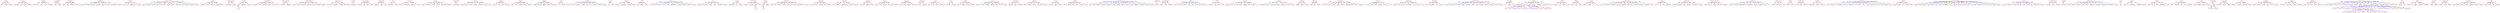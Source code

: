 strict digraph  {
	promise	 [color=red,
		fontname=courier,
		shape=box];
	kept	 [color=red,
		fontname=courier,
		shape=box];
	promise -> kept	 [color=blue,
		xlabel=0.18];
	pleased	 [color=red,
		fontname=courier,
		shape=box];
	promise -> pleased	 [color=blue,
		xlabel=0.03];
	mightily	 [color=red,
		fontname=courier,
		shape=box];
	promise -> mightily	 [color=blue,
		xlabel=0.03];
	threat	 [color=red,
		fontname=courier,
		shape=box];
	paralysed	 [color=red,
		fontname=courier,
		shape=box];
	threat -> paralysed	 [color=blue,
		xlabel=0.23];
	brain	 [color=red,
		fontname=courier,
		shape=box];
	threat -> brain	 [color=blue,
		xlabel=0.23];
	head	 [color=red,
		fontname=courier,
		shape=box];
	threat -> head	 [color=blue,
		xlabel=0.15];
	looming	 [color=red,
		fontname=courier,
		shape=box];
	threat -> looming	 [color=blue,
		xlabel=0.21];
	daughter	 [color=red,
		fontname=courier,
		shape=box];
	"'sister\x92s'"	 [color=red,
		fontname=courier,
		shape=box];
	daughter -> "'sister\x92s'"	 [color=blue,
		xlabel=0.06];
	"'\x93it'"	 [color=red,
		fontname=courier,
		shape=box];
	daughter -> "'\x93it'"	 [color=blue,
		xlabel=0.26];
	true	 [color=red,
		fontname=courier,
		shape=box];
	daughter -> true	 [color=blue,
		xlabel=0.05];
	falsified	 [color=red,
		fontname=courier,
		shape=box];
	daughter -> falsified	 [color=blue,
		xlabel=0.06];
	countenance	 [color=red,
		fontname=courier,
		shape=box];
	fear	 [color=red,
		fontname=courier,
		shape=box];
	countenance -> fear	 [color=blue,
		xlabel=0.22];
	showed	 [color=red,
		fontname=courier,
		shape=box];
	countenance -> showed	 [color=blue,
		xlabel=0.03];
	"'lord\x92s'"	 [color=red,
		fontname=courier,
		shape=box];
	power	 [color=red,
		fontname=courier,
		shape=box];
	"'lord\x92s'" -> power	 [color=blue,
		xlabel=0.05];
	state	 [color=red,
		fontname=courier,
		shape=box];
	"'lord\x92s'" -> state	 [color=blue,
		xlabel=0.24];
	influence	 [color=red,
		fontname=courier,
		shape=box];
	"'lord\x92s'" -> influence	 [color=blue,
		xlabel=0.05];
	know	 [color=red,
		fontname=courier,
		shape=box];
	"'lord\x92s'" -> know	 [color=blue,
		xlabel=0.02];
	yadavas	 [color=red,
		fontname=courier,
		shape=box];
	increasingly	 [color=red,
		fontname=courier,
		shape=box];
	yadavas -> increasingly	 [color=blue,
		xlabel=0.03];
	becoming	 [color=red,
		fontname=courier,
		shape=box];
	yadavas -> becoming	 [color=blue,
		xlabel=0.02];
	sage	 [color=red,
		fontname=courier,
		shape=box];
	yadavas -> sage	 [color=blue,
		xlabel=0.03];
	descended	 [color=red,
		fontname=courier,
		shape=box];
	yadavas -> descended	 [color=blue,
		xlabel=0.03];
	burden	 [color=red,
		fontname=courier,
		shape=box];
	yadavas -> burden	 [color=blue,
		xlabel=0.03];
	asuras	 [color=red,
		fontname=courier,
		shape=box];
	yadavas -> asuras	 [color=blue,
		xlabel=0.04];
	represented	 [color=red,
		fontname=courier,
		shape=box];
	yadavas -> represented	 [color=blue,
		xlabel=0.2];
	vanquish	 [color=red,
		fontname=courier,
		shape=box];
	yadavas -> vanquish	 [color=blue,
		xlabel=0.03];
	brahma	 [color=red,
		fontname=courier,
		shape=box];
	lord	 [color=red,
		fontname=courier,
		shape=box];
	brahma -> lord	 [color=blue,
		xlabel=0.29];
	still	 [color=red,
		fontname=courier,
		shape=box];
	brahma -> still	 [color=blue,
		xlabel=0.11];
	apprehensive	 [color=red,
		fontname=courier,
		shape=box];
	brahma -> apprehensive	 [color=blue,
		xlabel=0.24];
	assured	 [color=red,
		fontname=courier,
		shape=box];
	brahma -> assured	 [color=blue,
		xlabel=0.24];
	"divine voice"	 [color=red,
		fontname=courier,
		shape=box];
	sister	 [color=red,
		fontname=courier,
		shape=box];
	"divine voice" -> sister	 [color=blue,
		xlabel=0.35];
	throttle	 [color=red,
		fontname=courier,
		shape=box];
	"divine voice" -> throttle	 [color=blue,
		xlabel=0.09];
	tried	 [color=red,
		fontname=courier,
		shape=box];
	"divine voice" -> tried	 [color=blue,
		xlabel=0.08];
	hears	 [color=red,
		fontname=courier,
		shape=box];
	"divine voice" -> hears	 [color=blue,
		xlabel=0.1];
	conciliatory	 [color=red,
		fontname=courier,
		shape=box];
	"divine voice" -> conciliatory	 [color=blue,
		xlabel=0.09];
	thought	 [color=red,
		fontname=courier,
		shape=box];
	"divine voice" -> thought	 [color=blue,
		xlabel=0.12];
	words	 [color=red,
		fontname=courier,
		shape=box];
	"divine voice" -> words	 [color=blue,
		xlabel=0.08];
	"conciliatory words"	 [color=red,
		fontname=courier,
		shape=box];
	"divine voice" -> "conciliatory words"	 [color=blue,
		xlabel=0.07];
	pacify	 [color=red,
		fontname=courier,
		shape=box];
	"divine voice" -> pacify	 [color=blue,
		xlabel=0.01];
	prophecy	 [color=red,
		fontname=courier,
		shape=box];
	"divine voice" -> prophecy	 [color=blue,
		xlabel=0.02];
	falsify	 [color=red,
		fontname=courier,
		shape=box];
	"divine voice" -> falsify	 [color=blue,
		xlabel=0.09];
	yashoda	 [color=red,
		fontname=courier,
		shape=box];
	presiding	 [color=red,
		fontname=courier,
		shape=box];
	yashoda -> presiding	 [color=blue,
		xlabel=0.2];
	erected	 [color=red,
		fontname=courier,
		shape=box];
	yashoda -> erected	 [color=blue,
		xlabel=0.04];
	honoured	 [color=red,
		fontname=courier,
		shape=box];
	yashoda -> honoured	 [color=blue,
		xlabel=0.05];
	esteemed	 [color=red,
		fontname=courier,
		shape=box];
	yashoda -> esteemed	 [color=blue,
		xlabel=0.04];
	deity	 [color=red,
		fontname=courier,
		shape=box];
	yashoda -> deity	 [color=blue,
		xlabel=0.04];
	"supreme being"	 [color=red,
		fontname=courier,
		shape=box];
	purushasukta	 [color=red,
		fontname=courier,
		shape=box];
	"supreme being" -> purushasukta	 [color=blue,
		xlabel=0.32];
	rigveda	 [color=red,
		fontname=courier,
		shape=box];
	"supreme being" -> rigveda	 [color=blue,
		xlabel=0.32];
	supreme	 [color=red,
		fontname=courier,
		shape=box];
	sacred	 [color=red,
		fontname=courier,
		shape=box];
	supreme -> sacred	 [color=blue,
		xlabel=0.01];
	meditated	 [color=red,
		fontname=courier,
		shape=box];
	supreme -> meditated	 [color=blue,
		xlabel=0.01];
	reciting	 [color=red,
		fontname=courier,
		shape=box];
	supreme -> reciting	 [color=blue,
		xlabel=0.01];
	hymn	 [color=red,
		fontname=courier,
		shape=box];
	sacred -> hymn	 [color=blue,
		xlabel=0.06];
	"'nanda\x92s'"	 [color=red,
		fontname=courier,
		shape=box];
	conception	 [color=red,
		fontname=courier,
		shape=box];
	"'nanda\x92s'" -> conception	 [color=blue,
		xlabel=0.03];
	wife	 [color=red,
		fontname=courier,
		shape=box];
	"'nanda\x92s'" -> wife	 [color=blue,
		xlabel=0.04];
	conceived	 [color=red,
		fontname=courier,
		shape=box];
	"'nanda\x92s'" -> conceived	 [color=blue,
		xlabel=0.03];
	moved	 [color=red,
		fontname=courier,
		shape=box];
	"'nanda\x92s'" -> moved	 [color=blue,
		xlabel=0.03];
	miracle	 [color=red,
		fontname=courier,
		shape=box];
	"'nanda\x92s'" -> miracle	 [color=blue,
		xlabel=0.04];
	next	 [color=red,
		fontname=courier,
		shape=box];
	"'nanda\x92s'" -> next	 [color=blue,
		xlabel=0.18];
	"anticipate harm"	 [color=red,
		fontname=courier,
		shape=box];
	hereafter	 [color=red,
		fontname=courier,
		shape=box];
	"anticipate harm" -> hereafter	 [color=blue,
		xlabel=0.01];
	happened	 [color=red,
		fontname=courier,
		shape=box];
	"anticipate harm" -> happened	 [color=blue,
		xlabel=0.25];
	"elder brother"	 [color=red,
		fontname=courier,
		shape=box];
	constant	 [color=red,
		fontname=courier,
		shape=box];
	"elder brother" -> constant	 [color=blue,
		xlabel=0.01];
	would	 [color=red,
		fontname=courier,
		shape=box];
	"elder brother" -> would	 [color=blue,
		xlabel=0.25];
	favourite	 [color=red,
		fontname=courier,
		shape=box];
	"elder brother" -> favourite	 [color=blue,
		xlabel=0.01];
	companion	 [color=red,
		fontname=courier,
		shape=box];
	"elder brother" -> companion	 [color=blue,
		xlabel=0.01];
	carry	 [color=red,
		fontname=courier,
		shape=box];
	"elder brother" -> carry	 [color=blue,
		xlabel=0.01];
	precede	 [color=red,
		fontname=courier,
		shape=box];
	"elder brother" -> precede	 [color=blue,
		xlabel=0.01];
	biddings	 [color=red,
		fontname=courier,
		shape=box];
	"elder brother" -> biddings	 [color=blue,
		xlabel=0.01];
	supporters	 [color=red,
		fontname=courier,
		shape=box];
	enthusiasm	 [color=red,
		fontname=courier,
		shape=box];
	supporters -> enthusiasm	 [color=blue,
		xlabel=0.26];
	shoulders	 [color=red,
		fontname=courier,
		shape=box];
	supporters -> shoulders	 [color=blue,
		xlabel=0.23];
	shrugged	 [color=red,
		fontname=courier,
		shape=box];
	supporters -> shrugged	 [color=blue,
		xlabel=0.24];
	indifference	 [color=red,
		fontname=courier,
		shape=box];
	supporters -> indifference	 [color=blue,
		xlabel=0.22];
	heavens	 [color=red,
		fontname=courier,
		shape=box];
	meditating	 [color=red,
		fontname=courier,
		shape=box];
	heavens -> meditating	 [color=blue,
		xlabel=0.15];
	"divine power"	 [color=red,
		fontname=courier,
		shape=box];
	released	 [color=red,
		fontname=courier,
		shape=box];
	"divine power" -> released	 [color=blue,
		xlabel=0.2];
	time	 [color=red,
		fontname=courier,
		shape=box];
	"divine power" -> time	 [color=blue,
		xlabel=0.03];
	chains	 [color=red,
		fontname=courier,
		shape=box];
	"divine power" -> chains	 [color=blue,
		xlabel=0.03];
	also	 [color=red,
		fontname=courier,
		shape=box];
	"divine power" -> also	 [color=blue,
		xlabel=0.02];
	generosity	 [color=red,
		fontname=courier,
		shape=box];
	skeptical	 [color=red,
		fontname=courier,
		shape=box];
	generosity -> skeptical	 [color=blue,
		xlabel=0.23];
	happy	 [color=red,
		fontname=courier,
		shape=box];
	generosity -> happy	 [color=blue,
		xlabel=0.05];
	take	 [color=red,
		fontname=courier,
		shape=box];
	generosity -> take	 [color=blue,
		xlabel=0.05];
	child	 [color=red,
		fontname=courier,
		shape=box];
	sankarshana	 [color=red,
		fontname=courier,
		shape=box];
	child -> sankarshana	 [color=blue,
		xlabel=0.24];
	womb	 [color=red,
		fontname=courier,
		shape=box];
	child -> womb	 [color=blue,
		xlabel=0.07];
	strip	 [color=red,
		fontname=courier,
		shape=box];
	strength	 [color=red,
		fontname=courier,
		shape=box];
	strip -> strength	 [color=blue,
		xlabel=0.19];
	precautionary	 [color=red,
		fontname=courier,
		shape=box];
	strip -> precautionary	 [color=blue,
		xlabel=0.04];
	measures	 [color=red,
		fontname=courier,
		shape=box];
	strip -> measures	 [color=blue,
		xlabel=0.04];
	thrive	 [color=red,
		fontname=courier,
		shape=box];
	strip -> thrive	 [color=blue,
		xlabel=0.04];
	point	 [color=red,
		fontname=courier,
		shape=box];
	already	 [color=red,
		fontname=courier,
		shape=box];
	point -> already	 [color=blue,
		xlabel=0.04];
	elsewhere	 [color=red,
		fontname=courier,
		shape=box];
	point -> elsewhere	 [color=blue,
		xlabel=0.12];
	sarcasm	 [color=red,
		fontname=courier,
		shape=box];
	point -> sarcasm	 [color=blue,
		xlabel=0.31];
	killing	 [color=red,
		fontname=courier,
		shape=box];
	point -> killing	 [color=blue,
		xlabel=0.06];
	punctuated	 [color=red,
		fontname=courier,
		shape=box];
	point -> punctuated	 [color=blue,
		xlabel=0.09];
	adversary	 [color=red,
		fontname=courier,
		shape=box];
	point -> adversary	 [color=blue,
		xlabel=0.06];
	"'devaki\x92s'"	 [color=red,
		fontname=courier,
		shape=box];
	ananthashesha	 [color=red,
		fontname=courier,
		shape=box];
	"'devaki\x92s'" -> ananthashesha	 [color=blue,
		xlabel=0.33];
	divine	 [color=red,
		fontname=courier,
		shape=box];
	prayed	 [color=red,
		fontname=courier,
		shape=box];
	divine -> prayed	 [color=blue,
		xlabel=0.03];
	away	 [color=red,
		fontname=courier,
		shape=box];
	divine -> away	 [color=blue,
		xlabel=0.01];
	person	 [color=red,
		fontname=courier,
		shape=box];
	divine -> person	 [color=blue,
		xlabel=0.03];
	withdraw	 [color=red,
		fontname=courier,
		shape=box];
	divine -> withdraw	 [color=blue,
		xlabel=0.03];
	particular	 [color=red,
		fontname=courier,
		shape=box];
	divine -> particular	 [color=blue,
		xlabel=0.18];
	public	 [color=red,
		fontname=courier,
		shape=box];
	divine -> public	 [color=blue,
		xlabel=0.01];
	view	 [color=red,
		fontname=courier,
		shape=box];
	divine -> view	 [color=blue,
		xlabel=0.04];
	cowherds	 [color=red,
		fontname=courier,
		shape=box];
	weapons	 [color=red,
		fontname=courier,
		shape=box];
	cowherds -> weapons	 [color=blue,
		xlabel=0.05];
	use	 [color=red,
		fontname=courier,
		shape=box];
	cowherds -> use	 [color=blue,
		xlabel=0.03];
	pose	 [color=red,
		fontname=courier,
		shape=box];
	cowherds -> pose	 [color=blue,
		xlabel=0.05];
	ignorant	 [color=red,
		fontname=courier,
		shape=box];
	cowherds -> ignorant	 [color=blue,
		xlabel=0.24];
	marks	 [color=red,
		fontname=courier,
		shape=box];
	reveal	 [color=red,
		fontname=courier,
		shape=box];
	marks -> reveal	 [color=blue,
		xlabel=0.04];
	sure	 [color=red,
		fontname=courier,
		shape=box];
	marks -> sure	 [color=blue,
		xlabel=0.03];
	brother	 [color=red,
		fontname=courier,
		shape=box];
	marks -> brother	 [color=blue,
		xlabel=0.19];
	spare	 [color=red,
		fontname=courier,
		shape=box];
	marks -> spare	 [color=blue,
		xlabel=0.04];
	identity	 [color=red,
		fontname=courier,
		shape=box];
	marks -> identity	 [color=blue,
		xlabel=0.04];
	appease	 [color=red,
		fontname=courier,
		shape=box];
	attempt	 [color=red,
		fontname=courier,
		shape=box];
	appease -> attempt	 [color=blue,
		xlabel=0.2];
	offered	 [color=red,
		fontname=courier,
		shape=box];
	appease -> offered	 [color=blue,
		xlabel=0.03];
	spared	 [color=red,
		fontname=courier,
		shape=box];
	appease -> spared	 [color=blue,
		xlabel=0.08];
	finally	 [color=red,
		fontname=courier,
		shape=box];
	appease -> finally	 [color=blue,
		xlabel=0.03];
	desperate	 [color=red,
		fontname=courier,
		shape=box];
	appease -> desperate	 [color=blue,
		xlabel=0.04];
	sword	 [color=red,
		fontname=courier,
		shape=box];
	drew	 [color=red,
		fontname=courier,
		shape=box];
	sword -> drew	 [color=blue,
		xlabel=0.21];
	shocked	 [color=red,
		fontname=courier,
		shape=box];
	sword -> shocked	 [color=blue,
		xlabel=0.04];
	nanda	 [color=red,
		fontname=courier,
		shape=box];
	mountain	 [color=red,
		fontname=courier,
		shape=box];
	nanda -> mountain	 [color=blue,
		xlabel=0.06];
	rohini	 [color=red,
		fontname=courier,
		shape=box];
	nanda -> rohini	 [color=blue,
		xlabel=0.06];
	transfer	 [color=red,
		fontname=courier,
		shape=box];
	nanda -> transfer	 [color=blue,
		xlabel=0.25];
	region	 [color=red,
		fontname=courier,
		shape=box];
	nanda -> region	 [color=blue,
		xlabel=0.07];
	cave	 [color=red,
		fontname=courier,
		shape=box];
	nanda -> cave	 [color=blue,
		xlabel=0.06];
	rule	 [color=red,
		fontname=courier,
		shape=box];
	nanda -> rule	 [color=blue,
		xlabel=0.06];
	deputed	 [color=red,
		fontname=courier,
		shape=box];
	nanda -> deputed	 [color=blue,
		xlabel=0.09];
	hiding	 [color=red,
		fontname=courier,
		shape=box];
	nanda -> hiding	 [color=blue,
		xlabel=0.04];
	cowherd	 [color=red,
		fontname=courier,
		shape=box];
	nanda -> cowherd	 [color=blue,
		xlabel=0.06];
	girl	 [color=red,
		fontname=courier,
		shape=box];
	sky	 [color=red,
		fontname=courier,
		shape=box];
	girl -> sky	 [color=blue,
		xlabel=0.21];
	flew	 [color=red,
		fontname=courier,
		shape=box];
	girl -> flew	 [color=blue,
		xlabel=0.04];
	heard	 [color=red,
		fontname=courier,
		shape=box];
	carefully	 [color=red,
		fontname=courier,
		shape=box];
	heard -> carefully	 [color=blue,
		xlabel=0.21];
	accordingly	 [color=red,
		fontname=courier,
		shape=box];
	heard -> accordingly	 [color=blue,
		xlabel=0.03];
	grasped	 [color=red,
		fontname=courier,
		shape=box];
	heard -> grasped	 [color=blue,
		xlabel=0.04];
	guided	 [color=red,
		fontname=courier,
		shape=box];
	heard -> guided	 [color=blue,
		xlabel=0.04];
	shiva	 [color=red,
		fontname=courier,
		shape=box];
	went	 [color=red,
		fontname=courier,
		shape=box];
	shiva -> went	 [color=blue,
		xlabel=0.04];
	deities	 [color=red,
		fontname=courier,
		shape=box];
	shiva -> deities	 [color=blue,
		xlabel=0.05];
	milky	 [color=red,
		fontname=courier,
		shape=box];
	shiva -> milky	 [color=blue,
		xlabel=0.22];
	kings	 [color=red,
		fontname=courier,
		shape=box];
	24	 [color=red,
		fontname=courier,
		shape=box];
	kings -> 24	 [color=blue,
		xlabel=0.04];
	armies	 [color=red,
		fontname=courier,
		shape=box];
	kings -> armies	 [color=blue,
		xlabel=0.25];
	assisted	 [color=red,
		fontname=courier,
		shape=box];
	kings -> assisted	 [color=blue,
		xlabel=0.06];
	were	 [color=red,
		fontname=courier,
		shape=box];
	kings -> were	 [color=blue,
		xlabel=0.05];
	forms	 [color=red,
		fontname=courier,
		shape=box];
	kings -> forms	 [color=blue,
		xlabel=0.05];
	warmongering	 [color=red,
		fontname=courier,
		shape=box];
	kings -> warmongering	 [color=blue,
		xlabel=0.07];
	assuming	 [color=red,
		fontname=courier,
		shape=box];
	kings -> assuming	 [color=blue,
		xlabel=0.05];
	menace	 [color=red,
		fontname=courier,
		shape=box];
	kings -> menace	 [color=blue,
		xlabel=0.05];
	chapter	 [color=red,
		fontname=courier,
		shape=box];
	kings -> chapter	 [color=blue,
		xlabel=0.05];
	arrogant	 [color=red,
		fontname=courier,
		shape=box];
	kings -> arrogant	 [color=blue,
		xlabel=0.05];
	son	 [color=red,
		fontname=courier,
		shape=box];
	obeisance	 [color=red,
		fontname=courier,
		shape=box];
	son -> obeisance	 [color=blue,
		xlabel=0.05];
	considered	 [color=red,
		fontname=courier,
		shape=box];
	son -> considered	 [color=blue,
		xlabel=0.04];
	father	 [color=red,
		fontname=courier,
		shape=box];
	son -> father	 [color=blue,
		xlabel=0.05];
	paid	 [color=red,
		fontname=courier,
		shape=box];
	son -> paid	 [color=blue,
		xlabel=0.05];
	fortunate	 [color=red,
		fontname=courier,
		shape=box];
	son -> fortunate	 [color=blue,
		xlabel=0.24];
	wonderful	 [color=red,
		fontname=courier,
		shape=box];
	son -> wonderful	 [color=blue,
		xlabel=0.05];
	foetus	 [color=red,
		fontname=courier,
		shape=box];
	prematurely	 [color=red,
		fontname=courier,
		shape=box];
	foetus -> prematurely	 [color=blue,
		xlabel=0.01];
	lost	 [color=red,
		fontname=courier,
		shape=box];
	foetus -> lost	 [color=blue,
		xlabel=0.1];
	people	 [color=red,
		fontname=courier,
		shape=box];
	foetus -> people	 [color=blue,
		xlabel=0.01];
	"strict vigil"	 [color=red,
		fontname=courier,
		shape=box];
	standing	 [color=red,
		fontname=courier,
		shape=box];
	"strict vigil" -> standing	 [color=blue,
		xlabel=0.27];
	puzzling	 [color=red,
		fontname=courier,
		shape=box];
	"strict vigil" -> puzzling	 [color=blue,
		xlabel=0.02];
	might	 [color=red,
		fontname=courier,
		shape=box];
	"strict vigil" -> might	 [color=blue,
		xlabel=0.19];
	find	 [color=red,
		fontname=courier,
		shape=box];
	"strict vigil" -> find	 [color=blue,
		xlabel=0.01];
	many	 [color=red,
		fontname=courier,
		shape=box];
	might -> many	 [color=blue,
		xlabel=0.02];
	foresee	 [color=red,
		fontname=courier,
		shape=box];
	need	 [color=red,
		fontname=courier,
		shape=box];
	foresee -> need	 [color=blue,
		xlabel=0.12];
	danger	 [color=red,
		fontname=courier,
		shape=box];
	foresee -> danger	 [color=blue,
		xlabel=0.01];
	said	 [color=red,
		fontname=courier,
		shape=box];
	need -> said	 [color=blue,
		xlabel=0.02];
	brahmanas	 [color=red,
		fontname=courier,
		shape=box];
	noble	 [color=red,
		fontname=courier,
		shape=box];
	brahmanas -> noble	 [color=blue,
		xlabel=0.05];
	acts	 [color=red,
		fontname=courier,
		shape=box];
	brahmanas -> acts	 [color=blue,
		xlabel=0.22];
	means	 [color=red,
		fontname=courier,
		shape=box];
	brahmanas -> means	 [color=blue,
		xlabel=0.04];
	priests	 [color=red,
		fontname=courier,
		shape=box];
	brahmanas -> priests	 [color=blue,
		xlabel=0.05];
	rites	 [color=red,
		fontname=courier,
		shape=box];
	brahmanas -> rites	 [color=blue,
		xlabel=0.05];
	sacrifices	 [color=red,
		fontname=courier,
		shape=box];
	brahmanas -> sacrifices	 [color=blue,
		xlabel=0.06];
	propagated	 [color=red,
		fontname=courier,
		shape=box];
	brahmanas -> propagated	 [color=blue,
		xlabel=0.06];
	officiating	 [color=red,
		fontname=courier,
		shape=box];
	brahmanas -> officiating	 [color=blue,
		xlabel=0.05];
	redressal	 [color=red,
		fontname=courier,
		shape=box];
	eyes	 [color=red,
		fontname=courier,
		shape=box];
	redressal -> eyes	 [color=blue,
		xlabel=0.2];
	distress	 [color=red,
		fontname=courier,
		shape=box];
	redressal -> distress	 [color=blue,
		xlabel=0.04];
	rolling	 [color=red,
		fontname=courier,
		shape=box];
	redressal -> rolling	 [color=blue,
		xlabel=0.04];
	tears	 [color=red,
		fontname=courier,
		shape=box];
	redressal -> tears	 [color=blue,
		xlabel=0.03];
	sought	 [color=red,
		fontname=courier,
		shape=box];
	redressal -> sought	 [color=blue,
		xlabel=0.04];
	arrival	 [color=red,
		fontname=courier,
		shape=box];
	even	 [color=red,
		fontname=courier,
		shape=box];
	arrival -> even	 [color=blue,
		xlabel=0.03];
	advance	 [color=red,
		fontname=courier,
		shape=box];
	arrival -> advance	 [color=blue,
		xlabel=0.3];
	"organise things"	 [color=red,
		fontname=courier,
		shape=box];
	arrival -> "organise things"	 [color=blue,
		xlabel=0.05];
	things	 [color=red,
		fontname=courier,
		shape=box];
	arrival -> things	 [color=blue,
		xlabel=0.05];
	indication	 [color=red,
		fontname=courier,
		shape=box];
	arrival -> indication	 [color=blue,
		xlabel=0.07];
	protector	 [color=red,
		fontname=courier,
		shape=box];
	successful	 [color=red,
		fontname=courier,
		shape=box];
	protector -> successful	 [color=blue,
		xlabel=0.02];
	subjects	 [color=red,
		fontname=courier,
		shape=box];
	protector -> subjects	 [color=blue,
		xlabel=0.03];
	fair	 [color=red,
		fontname=courier,
		shape=box];
	protector -> fair	 [color=blue,
		xlabel=0.18];
	human	 [color=red,
		fontname=courier,
		shape=box];
	saying	 [color=red,
		fontname=courier,
		shape=box];
	human -> saying	 [color=blue,
		xlabel=0.02];
	took	 [color=red,
		fontname=courier,
		shape=box];
	human -> took	 [color=blue,
		xlabel=0.18];
	devoid	 [color=red,
		fontname=courier,
		shape=box];
	human -> devoid	 [color=blue,
		xlabel=0.03];
	attributes	 [color=red,
		fontname=courier,
		shape=box];
	human -> attributes	 [color=blue,
		xlabel=0.03];
	ordinary	 [color=red,
		fontname=courier,
		shape=box];
	human -> ordinary	 [color=blue,
		xlabel=0.02];
	hearted	 [color=red,
		fontname=courier,
		shape=box];
	did	 [color=red,
		fontname=courier,
		shape=box];
	hearted -> did	 [color=blue,
		xlabel=0.04];
	hatred	 [color=red,
		fontname=courier,
		shape=box];
	hearted -> hatred	 [color=blue,
		xlabel=0.23];
	express	 [color=red,
		fontname=courier,
		shape=box];
	hearted -> express	 [color=blue,
		xlabel=0.04];
	penitent	 [color=red,
		fontname=courier,
		shape=box];
	hearted -> penitent	 [color=blue,
		xlabel=0.05];
	apologized	 [color=red,
		fontname=courier,
		shape=box];
	cruelty	 [color=red,
		fontname=courier,
		shape=box];
	apologized -> cruelty	 [color=blue,
		xlabel=0.03];
	profusely	 [color=red,
		fontname=courier,
		shape=box];
	apologized -> profusely	 [color=blue,
		xlabel=0.19];
	voice	 [color=red,
		fontname=courier,
		shape=box];
	gave	 [color=red,
		fontname=courier,
		shape=box];
	voice -> gave	 [color=blue,
		xlabel=0.04];
	clear	 [color=red,
		fontname=courier,
		shape=box];
	voice -> clear	 [color=blue,
		xlabel=0.02];
	upon	 [color=red,
		fontname=courier,
		shape=box];
	voice -> upon	 [color=blue,
		xlabel=0.03];
	instructions	 [color=red,
		fontname=courier,
		shape=box];
	voice -> instructions	 [color=blue,
		xlabel=0.2];
	urge	 [color=red,
		fontname=courier,
		shape=box];
	decided	 [color=red,
		fontname=courier,
		shape=box];
	urge -> decided	 [color=blue,
		xlabel=0.13];
	impelling	 [color=red,
		fontname=courier,
		shape=box];
	urge -> impelling	 [color=blue,
		xlabel=0.19];
	ease	 [color=red,
		fontname=courier,
		shape=box];
	open	 [color=red,
		fontname=courier,
		shape=box];
	ease -> open	 [color=blue,
		xlabel=0.17];
	slipped	 [color=red,
		fontname=courier,
		shape=box];
	ease -> slipped	 [color=blue,
		xlabel=0.03];
	unnoticed	 [color=red,
		fontname=courier,
		shape=box];
	ease -> unnoticed	 [color=blue,
		xlabel=0.03];
	threw	 [color=red,
		fontname=courier,
		shape=box];
	ease -> threw	 [color=blue,
		xlabel=0.02];
	sex	 [color=red,
		fontname=courier,
		shape=box];
	regardless	 [color=red,
		fontname=courier,
		shape=box];
	sex -> regardless	 [color=blue,
		xlabel=0.24];
	chest	 [color=red,
		fontname=courier,
		shape=box];
	sex -> chest	 [color=blue,
		xlabel=0.05];
	hugged	 [color=red,
		fontname=courier,
		shape=box];
	sex -> hugged	 [color=blue,
		xlabel=0.05];
	snatched	 [color=red,
		fontname=courier,
		shape=box];
	sex -> snatched	 [color=blue,
		xlabel=0.05];
	mother	 [color=red,
		fontname=courier,
		shape=box];
	sex -> mother	 [color=blue,
		xlabel=0.05];
	close	 [color=red,
		fontname=courier,
		shape=box];
	sex -> close	 [color=blue,
		xlabel=0.05];
	wicked	 [color=red,
		fontname=courier,
		shape=box];
	sex -> wicked	 [color=blue,
		xlabel=0.06];
	approached	 [color=red,
		fontname=courier,
		shape=box];
	faltering	 [color=red,
		fontname=courier,
		shape=box];
	approached -> faltering	 [color=blue,
		xlabel=0.19];
	steps	 [color=red,
		fontname=courier,
		shape=box];
	approached -> steps	 [color=blue,
		xlabel=0.22];
	trembling	 [color=red,
		fontname=courier,
		shape=box];
	approached -> trembling	 [color=blue,
		xlabel=0.18];
	mathura	 [color=red,
		fontname=courier,
		shape=box];
	king	 [color=red,
		fontname=courier,
		shape=box];
	mathura -> king	 [color=blue,
		xlabel=0.29];
	dynasty	 [color=red,
		fontname=courier,
		shape=box];
	mathura -> dynasty	 [color=blue,
		xlabel=0.26];
	married	 [color=red,
		fontname=courier,
		shape=box];
	mathura -> married	 [color=blue,
		xlabel=0.23];
	descendent	 [color=red,
		fontname=courier,
		shape=box];
	mathura -> descendent	 [color=blue,
		xlabel=0.27];
	princess	 [color=red,
		fontname=courier,
		shape=box];
	mathura -> princess	 [color=blue,
		xlabel=0.28];
	vraja	 [color=red,
		fontname=courier,
		shape=box];
	vrishnis	 [color=red,
		fontname=courier,
		shape=box];
	vraja -> vrishnis	 [color=blue,
		xlabel=0.23];
	narada	 [color=red,
		fontname=courier,
		shape=box];
	vraja -> narada	 [color=blue,
		xlabel=0.05];
	apprise	 [color=red,
		fontname=courier,
		shape=box];
	vraja -> apprise	 [color=blue,
		xlabel=0.06];
	babies	 [color=red,
		fontname=courier,
		shape=box];
	ten	 [color=red,
		fontname=courier,
		shape=box];
	babies -> ten	 [color=blue,
		xlabel=0.03];
	suggest	 [color=red,
		fontname=courier,
		shape=box];
	babies -> suggest	 [color=blue,
		xlabel=0.03];
	days	 [color=red,
		fontname=courier,
		shape=box];
	babies -> days	 [color=blue,
		xlabel=0.02];
	past	 [color=red,
		fontname=courier,
		shape=box];
	babies -> past	 [color=blue,
		xlabel=0.19];
	country	 [color=red,
		fontname=courier,
		shape=box];
	babies -> country	 [color=blue,
		xlabel=0.03];
	killed	 [color=red,
		fontname=courier,
		shape=box];
	babies -> killed	 [color=blue,
		xlabel=0.03];
	krishna	 [color=red,
		fontname=courier,
		shape=box];
	durga	 [color=red,
		fontname=courier,
		shape=box];
	krishna -> durga	 [color=blue,
		xlabel=0.07];
	maya	 [color=red,
		fontname=courier,
		shape=box];
	krishna -> maya	 [color=blue,
		xlabel=0.07];
	kumuda	 [color=red,
		fontname=courier,
		shape=box];
	krishna -> kumuda	 [color=blue,
		xlabel=0.07];
	chandrika	 [color=red,
		fontname=courier,
		shape=box];
	krishna -> chandrika	 [color=blue,
		xlabel=0.07];
	narayani	 [color=red,
		fontname=courier,
		shape=box];
	krishna -> narayani	 [color=blue,
		xlabel=0.07];
	vijaya	 [color=red,
		fontname=courier,
		shape=box];
	krishna -> vijaya	 [color=blue,
		xlabel=0.07];
	kanyaka	 [color=red,
		fontname=courier,
		shape=box];
	krishna -> kanyaka	 [color=blue,
		xlabel=0.07];
	madhavi	 [color=red,
		fontname=courier,
		shape=box];
	krishna -> madhavi	 [color=blue,
		xlabel=0.07];
	names	 [color=red,
		fontname=courier,
		shape=box];
	krishna -> names	 [color=blue,
		xlabel=0.28];
	ishani	 [color=red,
		fontname=courier,
		shape=box];
	krishna -> ishani	 [color=blue,
		xlabel=0.07];
	badrakali	 [color=red,
		fontname=courier,
		shape=box];
	krishna -> badrakali	 [color=blue,
		xlabel=0.07];
	sharada	 [color=red,
		fontname=courier,
		shape=box];
	krishna -> sharada	 [color=blue,
		xlabel=0.07];
	vaishnavi	 [color=red,
		fontname=courier,
		shape=box];
	krishna -> vaishnavi	 [color=blue,
		xlabel=0.07];
	ambika	 [color=red,
		fontname=courier,
		shape=box];
	krishna -> ambika	 [color=blue,
		xlabel=0.07];
	imprisoned	 [color=red,
		fontname=courier,
		shape=box];
	binding	 [color=red,
		fontname=courier,
		shape=box];
	imprisoned -> binding	 [color=blue,
		xlabel=0.17];
	consciousness	 [color=red,
		fontname=courier,
		shape=box];
	gates	 [color=red,
		fontname=courier,
		shape=box];
	consciousness -> gates	 [color=blue,
		xlabel=0.06];
	locked	 [color=red,
		fontname=courier,
		shape=box];
	consciousness -> locked	 [color=blue,
		xlabel=0.25];
	regained	 [color=red,
		fontname=courier,
		shape=box];
	consciousness -> regained	 [color=blue,
		xlabel=0.06];
	mace	 [color=red,
		fontname=courier,
		shape=box];
	shield	 [color=red,
		fontname=courier,
		shape=box];
	mace -> shield	 [color=blue,
		xlabel=0.06];
	conch	 [color=red,
		fontname=courier,
		shape=box];
	mace -> conch	 [color=blue,
		xlabel=0.06];
	trident	 [color=red,
		fontname=courier,
		shape=box];
	mace -> trident	 [color=blue,
		xlabel=0.07];
	arrows	 [color=red,
		fontname=courier,
		shape=box];
	mace -> arrows	 [color=blue,
		xlabel=0.06];
	bow	 [color=red,
		fontname=courier,
		shape=box];
	mace -> bow	 [color=blue,
		xlabel=0.24];
	various	 [color=red,
		fontname=courier,
		shape=box];
	mace -> various	 [color=blue,
		xlabel=0.08];
	hands	 [color=red,
		fontname=courier,
		shape=box];
	mace -> hands	 [color=blue,
		xlabel=0.07];
	discus	 [color=red,
		fontname=courier,
		shape=box];
	mace -> discus	 [color=blue,
		xlabel=0.05];
	lanka	 [color=red,
		fontname=courier,
		shape=box];
	ramayana	 [color=red,
		fontname=courier,
		shape=box];
	lanka -> ramayana	 [color=blue,
		xlabel=0.25];
	made	 [color=red,
		fontname=courier,
		shape=box];
	lanka -> made	 [color=blue,
		xlabel=0.15];
	cross	 [color=red,
		fontname=courier,
		shape=box];
	lanka -> cross	 [color=blue,
		xlabel=0.23];
	ocean	 [color=red,
		fontname=courier,
		shape=box];
	lanka -> ocean	 [color=blue,
		xlabel=0.2];
	yamuna	 [color=red,
		fontname=courier,
		shape=box];
	creating	 [color=red,
		fontname=courier,
		shape=box];
	yamuna -> creating	 [color=blue,
		xlabel=0.03];
	similarly	 [color=red,
		fontname=courier,
		shape=box];
	yamuna -> similarly	 [color=blue,
		xlabel=0.03];
	facilitated	 [color=red,
		fontname=courier,
		shape=box];
	yamuna -> facilitated	 [color=blue,
		xlabel=0.04];
	passage	 [color=red,
		fontname=courier,
		shape=box];
	yamuna -> passage	 [color=blue,
		xlabel=0.04];
	water	 [color=red,
		fontname=courier,
		shape=box];
	yamuna -> water	 [color=blue,
		xlabel=0.21];
	wade	 [color=red,
		fontname=courier,
		shape=box];
	yamuna -> wade	 [color=blue,
		xlabel=0.04];
	river	 [color=red,
		fontname=courier,
		shape=box];
	yamuna -> river	 [color=blue,
		xlabel=0.04];
	eighth	 [color=red,
		fontname=courier,
		shape=box];
	belonged	 [color=red,
		fontname=courier,
		shape=box];
	eighth -> belonged	 [color=blue,
		xlabel=0.32];
	community	 [color=red,
		fontname=courier,
		shape=box];
	eighth -> community	 [color=blue,
		xlabel=0.3];
	"disposition towards"	 [color=red,
		fontname=courier,
		shape=box];
	eighth -> "disposition towards"	 [color=blue,
		xlabel=0.22];
	disposition	 [color=red,
		fontname=courier,
		shape=box];
	eighth -> disposition	 [color=blue,
		xlabel=0.29];
	bitter	 [color=red,
		fontname=courier,
		shape=box];
	eighth -> bitter	 [color=blue,
		xlabel=0.27];
	yadu	 [color=red,
		fontname=courier,
		shape=box];
	eighth -> yadu	 [color=blue,
		xlabel=0.27];
	precipice	 [color=red,
		fontname=courier,
		shape=box];
	dreaded	 [color=red,
		fontname=courier,
		shape=box];
	precipice -> dreaded	 [color=blue,
		xlabel=0.21];
	moment	 [color=red,
		fontname=courier,
		shape=box];
	precipice -> moment	 [color=blue,
		xlabel=0.15];
	arrived	 [color=red,
		fontname=courier,
		shape=box];
	precipice -> arrived	 [color=blue,
		xlabel=0.19];
	"baby girl"	 [color=red,
		fontname=courier,
		shape=box];
	side	 [color=red,
		fontname=courier,
		shape=box];
	"baby girl" -> side	 [color=blue,
		xlabel=0.03];
	came	 [color=red,
		fontname=courier,
		shape=box];
	"baby girl" -> came	 [color=blue,
		xlabel=0.22];
	prison	 [color=red,
		fontname=courier,
		shape=box];
	"baby girl" -> prison	 [color=blue,
		xlabel=0.05];
	surasena	 [color=red,
		fontname=courier,
		shape=box];
	city	 [color=red,
		fontname=courier,
		shape=box];
	surasena -> city	 [color=blue,
		xlabel=0.25];
	charioteer	 [color=red,
		fontname=courier,
		shape=box];
	surasena -> charioteer	 [color=blue,
		xlabel=0.06];
	hoisted	 [color=red,
		fontname=courier,
		shape=box];
	surasena -> hoisted	 [color=blue,
		xlabel=0.1];
	please	 [color=red,
		fontname=courier,
		shape=box];
	surasena -> please	 [color=blue,
		xlabel=0.08];
	leaving	 [color=red,
		fontname=courier,
		shape=box];
	surasena -> leaving	 [color=blue,
		xlabel=0.05];
	enthusiastically	 [color=red,
		fontname=courier,
		shape=box];
	surasena -> enthusiastically	 [color=blue,
		xlabel=0.05];
	home	 [color=red,
		fontname=courier,
		shape=box];
	surasena -> home	 [color=blue,
		xlabel=0.04];
	"'husband\x92s'"	 [color=red,
		fontname=courier,
		shape=box];
	surasena -> "'husband\x92s'"	 [color=blue,
		xlabel=0.06];
	guards	 [color=red,
		fontname=courier,
		shape=box];
	carried	 [color=red,
		fontname=courier,
		shape=box];
	guards -> carried	 [color=blue,
		xlabel=0.23];
	knew	 [color=red,
		fontname=courier,
		shape=box];
	guards -> knew	 [color=blue,
		xlabel=0.28];
	cries	 [color=red,
		fontname=courier,
		shape=box];
	guards -> cries	 [color=blue,
		xlabel=0.26];
	alerted	 [color=red,
		fontname=courier,
		shape=box];
	guards -> alerted	 [color=blue,
		xlabel=0.31];
	conspiracy	 [color=red,
		fontname=courier,
		shape=box];
	guards -> conspiracy	 [color=blue,
		xlabel=0.26];
	new	 [color=red,
		fontname=courier,
		shape=box];
	guards -> new	 [color=blue,
		xlabel=0.13];
	generations	 [color=red,
		fontname=courier,
		shape=box];
	oneself	 [color=red,
		fontname=courier,
		shape=box];
	generations -> oneself	 [color=blue,
		xlabel=0.01];
	well	 [color=red,
		fontname=courier,
		shape=box];
	generations -> well	 [color=blue,
		xlabel=0.01];
	future	 [color=red,
		fontname=courier,
		shape=box];
	generations -> future	 [color=blue,
		xlabel=0.14];
	irrevocable	 [color=red,
		fontname=courier,
		shape=box];
	generations -> irrevocable	 [color=blue,
		xlabel=0.02];
	way	 [color=red,
		fontname=courier,
		shape=box];
	generations -> way	 [color=blue,
		xlabel=0.01];
	misery	 [color=red,
		fontname=courier,
		shape=box];
	generations -> misery	 [color=blue,
		xlabel=0.02];
	invite	 [color=red,
		fontname=courier,
		shape=box];
	generations -> invite	 [color=blue,
		xlabel=0.02];
	excitement	 [color=red,
		fontname=courier,
		shape=box];
	chariot	 [color=red,
		fontname=courier,
		shape=box];
	excitement -> chariot	 [color=blue,
		xlabel=0.06];
	dampened	 [color=red,
		fontname=courier,
		shape=box];
	excitement -> dampened	 [color=blue,
		xlabel=0.26];
	drove	 [color=red,
		fontname=courier,
		shape=box];
	excitement -> drove	 [color=blue,
		xlabel=0.06];
	heaven	 [color=red,
		fontname=courier,
		shape=box];
	excitement -> heaven	 [color=blue,
		xlabel=0.01];
	"entire force"	 [color=red,
		fontname=courier,
		shape=box];
	lordship	 [color=red,
		fontname=courier,
		shape=box];
	"entire force" -> lordship	 [color=blue,
		xlabel=0.07];
	authoritarian	 [color=red,
		fontname=courier,
		shape=box];
	"entire force" -> authoritarian	 [color=blue,
		xlabel=0.06];
	assumed	 [color=red,
		fontname=courier,
		shape=box];
	"entire force" -> assumed	 [color=blue,
		xlabel=0.08];
	began	 [color=red,
		fontname=courier,
		shape=box];
	"entire force" -> began	 [color=blue,
		xlabel=0.07];
	obstacles	 [color=red,
		fontname=courier,
		shape=box];
	"entire force" -> obstacles	 [color=blue,
		xlabel=0.06];
	jointly	 [color=red,
		fontname=courier,
		shape=box];
	"entire force" -> jointly	 [color=blue,
		xlabel=0.08];
	asura	 [color=red,
		fontname=courier,
		shape=box];
	"entire force" -> asura	 [color=blue,
		xlabel=0.08];
	harass	 [color=red,
		fontname=courier,
		shape=box];
	"entire force" -> harass	 [color=blue,
		xlabel=0.27];
	allied	 [color=red,
		fontname=courier,
		shape=box];
	"entire force" -> allied	 [color=blue,
		xlabel=0.07];
	dangerous	 [color=red,
		fontname=courier,
		shape=box];
	"entire force" -> dangerous	 [color=blue,
		xlabel=0.07];
	removed	 [color=red,
		fontname=courier,
		shape=box];
	"entire force" -> removed	 [color=blue,
		xlabel=0.07];
	enforce	 [color=red,
		fontname=courier,
		shape=box];
	"entire force" -> enforce	 [color=blue,
		xlabel=0.06];
	convinced	 [color=red,
		fontname=courier,
		shape=box];
	go	 [color=red,
		fontname=courier,
		shape=box];
	convinced -> go	 [color=blue,
		xlabel=0.04];
	faith	 [color=red,
		fontname=courier,
		shape=box];
	convinced -> faith	 [color=blue,
		xlabel=0.18];
	had	 [color=red,
		fontname=courier,
		shape=box];
	convinced -> had	 [color=blue,
		xlabel=0.22];
	vishnu	 [color=red,
		fontname=courier,
		shape=box];
	complacency	 [color=red,
		fontname=courier,
		shape=box];
	vishnu -> complacency	 [color=blue,
		xlabel=0.03];
	conscious	 [color=red,
		fontname=courier,
		shape=box];
	vishnu -> conscious	 [color=blue,
		xlabel=0.16];
	yet	 [color=red,
		fontname=courier,
		shape=box];
	vishnu -> yet	 [color=blue,
		xlabel=0.04];
	unwise	 [color=red,
		fontname=courier,
		shape=box];
	vishnu -> unwise	 [color=blue,
		xlabel=0.02];
	completely	 [color=red,
		fontname=courier,
		shape=box];
	vishnu -> completely	 [color=blue,
		xlabel=0.04];
	eliminated	 [color=red,
		fontname=courier,
		shape=box];
	vishnu -> eliminated	 [color=blue,
		xlabel=0.04];
	advice	 [color=red,
		fontname=courier,
		shape=box];
	vishnu -> advice	 [color=blue,
		xlabel=0.01];
	kind	 [color=red,
		fontname=courier,
		shape=box];
	conscious -> kind	 [color=blue,
		xlabel=0.02];
	devil	 [color=red,
		fontname=courier,
		shape=box];
	conscious -> devil	 [color=blue,
		xlabel=0.01];
	possessed	 [color=red,
		fontname=courier,
		shape=box];
	conscious -> possessed	 [color=blue,
		xlabel=0.01];
	mind	 [color=red,
		fontname=courier,
		shape=box];
	conscious -> mind	 [color=blue,
		xlabel=0.01];
	festivities	 [color=red,
		fontname=courier,
		shape=box];
	conscious -> festivities	 [color=blue,
		xlabel=0.01];
	"marriage festivities"	 [color=red,
		fontname=courier,
		shape=box];
	conscious -> "marriage festivities"	 [color=blue,
		xlabel=0.01];
	reason	 [color=red,
		fontname=courier,
		shape=box];
	conscious -> reason	 [color=blue,
		xlabel=0.01];
	marriage	 [color=red,
		fontname=courier,
		shape=box];
	conscious -> marriage	 [color=blue,
		xlabel=0.01];
	want	 [color=red,
		fontname=courier,
		shape=box];
	conscious -> want	 [color=blue,
		xlabel=0.01];
	shaken	 [color=red,
		fontname=courier,
		shape=box];
	terribly	 [color=red,
		fontname=courier,
		shape=box];
	shaken -> terribly	 [color=blue,
		xlabel=0.02];
	see	 [color=red,
		fontname=courier,
		shape=box];
	shaken -> see	 [color=blue,
		xlabel=0.14];
	warning	 [color=red,
		fontname=courier,
		shape=box];
	shaken -> warning	 [color=blue,
		xlabel=0.01];
	every	 [color=red,
		fontname=courier,
		shape=box];
	shaken -> every	 [color=blue,
		xlabel=0.01];
	cauldron	 [color=red,
		fontname=courier,
		shape=box];
	hell	 [color=red,
		fontname=courier,
		shape=box];
	cauldron -> hell	 [color=blue,
		xlabel=0.04];
	throw	 [color=red,
		fontname=courier,
		shape=box];
	cauldron -> throw	 [color=blue,
		xlabel=0.21];
	sinful	 [color=red,
		fontname=courier,
		shape=box];
	cauldron -> sinful	 [color=blue,
		xlabel=0.04];
	niece	 [color=red,
		fontname=courier,
		shape=box];
	aback	 [color=red,
		fontname=courier,
		shape=box];
	niece -> aback	 [color=blue,
		xlabel=0.01];
	pleaded	 [color=red,
		fontname=courier,
		shape=box];
	niece -> pleaded	 [color=blue,
		xlabel=0.19];
	was	 [color=red,
		fontname=courier,
		shape=box];
	niece -> was	 [color=blue,
		xlabel=0.03];
	slay	 [color=red,
		fontname=courier,
		shape=box];
	niece -> slay	 [color=blue,
		xlabel=0.04];
	"lord vishnu"	 [color=red,
		fontname=courier,
		shape=box];
	exclusive	 [color=red,
		fontname=courier,
		shape=box];
	"lord vishnu" -> exclusive	 [color=blue,
		xlabel=0.23];
	visualize	 [color=red,
		fontname=courier,
		shape=box];
	"lord vishnu" -> visualize	 [color=blue,
		xlabel=0.04];
	endowed	 [color=red,
		fontname=courier,
		shape=box];
	"lord vishnu" -> endowed	 [color=blue,
		xlabel=0.04];
	consumed	 [color=red,
		fontname=courier,
		shape=box];
	"lord vishnu" -> consumed	 [color=blue,
		xlabel=0.04];
	auspicious	 [color=red,
		fontname=courier,
		shape=box];
	"lord vishnu" -> auspicious	 [color=blue,
		xlabel=0.03];
	disturbed	 [color=red,
		fontname=courier,
		shape=box];
	"lord vishnu" -> disturbed	 [color=blue,
		xlabel=0.05];
	universe	 [color=red,
		fontname=courier,
		shape=box];
	"lord vishnu" -> universe	 [color=blue,
		xlabel=0.04];
	confusion	 [color=red,
		fontname=courier,
		shape=box];
	"lord vishnu" -> confusion	 [color=blue,
		xlabel=0.04];
	"'kamsa\x92s'"	 [color=red,
		fontname=courier,
		shape=box];
	"lord vishnu" -> "'kamsa\x92s'"	 [color=blue,
		xlabel=0.04];
	round	 [color=red,
		fontname=courier,
		shape=box];
	"lord vishnu" -> round	 [color=blue,
		xlabel=0.04];
	kamsa	 [color=red,
		fontname=courier,
		shape=box];
	met	 [color=red,
		fontname=courier,
		shape=box];
	kamsa -> met	 [color=blue,
		xlabel=0.03];
	six	 [color=red,
		fontname=courier,
		shape=box];
	kamsa -> six	 [color=blue,
		xlabel=0.02];
	end	 [color=red,
		fontname=courier,
		shape=box];
	kamsa -> end	 [color=blue,
		xlabel=0.23];
	barbarity	 [color=red,
		fontname=courier,
		shape=box];
	kamsa -> barbarity	 [color=blue,
		xlabel=0.04];
	"divine form"	 [color=red,
		fontname=courier,
		shape=box];
	associate	 [color=red,
		fontname=courier,
		shape=box];
	"divine form" -> associate	 [color=blue,
		xlabel=0.03];
	appeared	 [color=red,
		fontname=courier,
		shape=box];
	"divine form" -> appeared	 [color=blue,
		xlabel=0.18];
	make	 [color=red,
		fontname=courier,
		shape=box];
	"divine form" -> make	 [color=blue,
		xlabel=0.02];
	possible	 [color=red,
		fontname=courier,
		shape=box];
	"divine form" -> possible	 [color=blue,
		xlabel=0.02];
	incarnations	 [color=red,
		fontname=courier,
		shape=box];
	"divine form" -> incarnations	 [color=blue,
		xlabel=0.03];
	previous	 [color=red,
		fontname=courier,
		shape=box];
	"divine form" -> previous	 [color=blue,
		xlabel=0.03];
	"illusory power sent"	 [color=red,
		fontname=courier,
		shape=box];
	faint	 [color=red,
		fontname=courier,
		shape=box];
	"illusory power sent" -> faint	 [color=blue,
		xlabel=0.34];
	around	 [color=red,
		fontname=courier,
		shape=box];
	"illusory power sent" -> around	 [color=blue,
		xlabel=0.07];
	sleepy	 [color=red,
		fontname=courier,
		shape=box];
	"illusory power sent" -> sleepy	 [color=blue,
		xlabel=0.08];
	oblivious	 [color=red,
		fontname=courier,
		shape=box];
	"illusory power sent" -> oblivious	 [color=blue,
		xlabel=0.07];
	happening	 [color=red,
		fontname=courier,
		shape=box];
	"illusory power sent" -> happening	 [color=blue,
		xlabel=0.07];
	earth	 [color=red,
		fontname=courier,
		shape=box];
	virtuous	 [color=red,
		fontname=courier,
		shape=box];
	earth -> virtuous	 [color=blue,
		xlabel=0.21];
	provide	 [color=red,
		fontname=courier,
		shape=box];
	earth -> provide	 [color=blue,
		xlabel=0.06];
	opportunities	 [color=red,
		fontname=courier,
		shape=box];
	earth -> opportunities	 [color=blue,
		xlabel=0.04];
	possibilities	 [color=red,
		fontname=courier,
		shape=box];
	earth -> possibilities	 [color=blue,
		xlabel=0.04];
	absence	 [color=red,
		fontname=courier,
		shape=box];
	earth -> absence	 [color=blue,
		xlabel=0.04];
	anywhere	 [color=red,
		fontname=courier,
		shape=box];
	earth -> anywhere	 [color=blue,
		xlabel=0.04];
	got	 [color=red,
		fontname=courier,
		shape=box];
	earth -> got	 [color=blue,
		xlabel=0.04];
	rid	 [color=red,
		fontname=courier,
		shape=box];
	earth -> rid	 [color=blue,
		xlabel=0.04];
	"effulgent son"	 [color=red,
		fontname=courier,
		shape=box];
	couple	 [color=red,
		fontname=courier,
		shape=box];
	"effulgent son" -> couple	 [color=blue,
		xlabel=0.05];
	incarnation	 [color=red,
		fontname=courier,
		shape=box];
	"effulgent son" -> incarnation	 [color=blue,
		xlabel=0.01];
	saw	 [color=red,
		fontname=courier,
		shape=box];
	"effulgent son" -> saw	 [color=blue,
		xlabel=0.25];
	mocked	 [color=red,
		fontname=courier,
		shape=box];
	efforts	 [color=red,
		fontname=courier,
		shape=box];
	mocked -> efforts	 [color=blue,
		xlabel=0.17];
	futile	 [color=red,
		fontname=courier,
		shape=box];
	mocked -> futile	 [color=blue,
		xlabel=0.02];
	"entire city"	 [color=red,
		fontname=courier,
		shape=box];
	thick	 [color=red,
		fontname=courier,
		shape=box];
	"entire city" -> thick	 [color=blue,
		xlabel=0.27];
	sheet	 [color=red,
		fontname=courier,
		shape=box];
	"entire city" -> sheet	 [color=blue,
		xlabel=0.06];
	darkness	 [color=red,
		fontname=courier,
		shape=box];
	"entire city" -> darkness	 [color=blue,
		xlabel=0.06];
	ugrasena	 [color=red,
		fontname=courier,
		shape=box];
	sympathetic	 [color=red,
		fontname=courier,
		shape=box];
	ugrasena -> sympathetic	 [color=blue,
		xlabel=0.05];
	towards	 [color=red,
		fontname=courier,
		shape=box];
	ugrasena -> towards	 [color=blue,
		xlabel=0.27];
	"son-in-law"	 [color=red,
		fontname=courier,
		shape=box];
	ugrasena -> "son-in-law"	 [color=blue,
		xlabel=0.07];
	organise	 [color=red,
		fontname=courier,
		shape=box];
	life	 [color=red,
		fontname=courier,
		shape=box];
	organise -> life	 [color=blue,
		xlabel=0.04];
	"curtain rises"	 [color=red,
		fontname=courier,
		shape=box];
	organise -> "curtain rises"	 [color=blue,
		xlabel=0.03];
	suitably	 [color=red,
		fontname=courier,
		shape=box];
	organise -> suitably	 [color=blue,
		xlabel=0.06];
	situations	 [color=red,
		fontname=courier,
		shape=box];
	organise -> situations	 [color=blue,
		xlabel=0.06];
	energy	 [color=red,
		fontname=courier,
		shape=box];
	organise -> energy	 [color=blue,
		xlabel=0.23];
	sri	 [color=red,
		fontname=courier,
		shape=box];
	organise -> sri	 [color=blue,
		xlabel=0.08];
	unfurls	 [color=red,
		fontname=courier,
		shape=box];
	organise -> unfurls	 [color=blue,
		xlabel=0.05];
	story	 [color=red,
		fontname=courier,
		shape=box];
	organise -> story	 [color=blue,
		xlabel=0.04];
	mission	 [color=red,
		fontname=courier,
		shape=box];
	organise -> mission	 [color=blue,
		xlabel=0.05];
	descend	 [color=red,
		fontname=courier,
		shape=box];
	organise -> descend	 [color=blue,
		xlabel=0.06];
	curtain	 [color=red,
		fontname=courier,
		shape=box];
	organise -> curtain	 [color=blue,
		xlabel=0.05];
	rises	 [color=red,
		fontname=courier,
		shape=box];
	organise -> rises	 [color=blue,
		xlabel=0.05];
	present	 [color=red,
		fontname=courier,
		shape=box];
	organise -> present	 [color=blue,
		xlabel=0.06];
	plan	 [color=red,
		fontname=courier,
		shape=box];
	organise -> plan	 [color=blue,
		xlabel=0.06];
	"'\x93only'"	 [color=red,
		fontname=courier,
		shape=box];
	death	 [color=red,
		fontname=courier,
		shape=box];
	"'\x93only'" -> death	 [color=blue,
		xlabel=0.27];
	scared	 [color=red,
		fontname=courier,
		shape=box];
	"'\x93only'" -> scared	 [color=blue,
		xlabel=0.25];
	evil	 [color=red,
		fontname=courier,
		shape=box];
	"'\x93only'" -> evil	 [color=blue,
		xlabel=0.21];
	minded	 [color=red,
		fontname=courier,
		shape=box];
	"'\x93only'" -> minded	 [color=blue,
		xlabel=0.23];
	ought	 [color=red,
		fontname=courier,
		shape=box];
	"'\x93only'" -> ought	 [color=blue,
		xlabel=0.25];
	"yoga-maya"	 [color=red,
		fontname=courier,
		shape=box];
	devoted	 [color=red,
		fontname=courier,
		shape=box];
	"yoga-maya" -> devoted	 [color=blue,
		xlabel=0.22];
	abode	 [color=red,
		fontname=courier,
		shape=box];
	"yoga-maya" -> abode	 [color=blue,
		xlabel=0.05];
	goddess	 [color=red,
		fontname=courier,
		shape=box];
	"yoga-maya" -> goddess	 [color=blue,
		xlabel=0.14];
	good	 [color=red,
		fontname=courier,
		shape=box];
	"yoga-maya" -> good	 [color=blue,
		xlabel=0.04];
	help	 [color=red,
		fontname=courier,
		shape=box];
	"yoga-maya" -> help	 [color=blue,
		xlabel=0.03];
	ways	 [color=red,
		fontname=courier,
		shape=box];
	"yoga-maya" -> ways	 [color=blue,
		xlabel=0.12];
	reach	 [color=red,
		fontname=courier,
		shape=box];
	"yoga-maya" -> reach	 [color=blue,
		xlabel=0.03];
	paramapada	 [color=red,
		fontname=courier,
		shape=box];
	"yoga-maya" -> paramapada	 [color=blue,
		xlabel=0.05];
	left	 [color=red,
		fontname=courier,
		shape=box];
	"yoga-maya" -> left	 [color=blue,
		xlabel=0.08];
	awaiting	 [color=red,
		fontname=courier,
		shape=box];
	"yoga-maya" -> awaiting	 [color=blue,
		xlabel=0.09];
	birth	 [color=red,
		fontname=courier,
		shape=box];
	"yoga-maya" -> birth	 [color=blue,
		xlabel=0.05];
	advised	 [color=red,
		fontname=courier,
		shape=box];
	"yoga-maya" -> advised	 [color=blue,
		xlabel=0.07];
	mend	 [color=red,
		fontname=courier,
		shape=box];
	"yoga-maya" -> mend	 [color=blue,
		xlabel=0.08];
	consecrated	 [color=red,
		fontname=courier,
		shape=box];
	"yoga-maya" -> consecrated	 [color=blue,
		xlabel=0.09];
	meditation	 [color=red,
		fontname=courier,
		shape=box];
	"yoga-maya" -> meditation	 [color=blue,
		xlabel=0.04];
	freed	 [color=red,
		fontname=courier,
		shape=box];
	"yoga-maya" -> freed	 [color=blue,
		xlabel=0.08];
	parallel	 [color=red,
		fontname=courier,
		shape=box];
	"yoga-maya" -> parallel	 [color=blue,
		xlabel=0.04];
	begot	 [color=red,
		fontname=courier,
		shape=box];
	"yoga-maya" -> begot	 [color=blue,
		xlabel=0.07];
	temples	 [color=red,
		fontname=courier,
		shape=box];
	"yoga-maya" -> temples	 [color=blue,
		xlabel=0.34];
	kill	 [color=red,
		fontname=courier,
		shape=box];
	homicide	 [color=red,
		fontname=courier,
		shape=box];
	kill -> homicide	 [color=blue,
		xlabel=0.06];
	temptation	 [color=red,
		fontname=courier,
		shape=box];
	kill -> temptation	 [color=blue,
		xlabel=0.06];
	could	 [color=red,
		fontname=courier,
		shape=box];
	kill -> could	 [color=blue,
		xlabel=0.03];
	desisted	 [color=red,
		fontname=courier,
		shape=box];
	kill -> desisted	 [color=blue,
		xlabel=0.07];
	one	 [color=red,
		fontname=courier,
		shape=box];
	kill -> one	 [color=blue,
		xlabel=0.03];
	stoop	 [color=red,
		fontname=courier,
		shape=box];
	kill -> stoop	 [color=blue,
		xlabel=0.25];
	act	 [color=red,
		fontname=courier,
		shape=box];
	kill -> act	 [color=blue,
		xlabel=0.06];
	deplorable	 [color=red,
		fontname=courier,
		shape=box];
	kill -> deplorable	 [color=blue,
		xlabel=0.04];
	realised	 [color=red,
		fontname=courier,
		shape=box];
	kill -> realised	 [color=blue,
		xlabel=0.06];
	"foremost action"	 [color=red,
		fontname=courier,
		shape=box];
	activities	 [color=red,
		fontname=courier,
		shape=box];
	"foremost action" -> activities	 [color=blue,
		xlabel=0.01];
	bring	 [color=red,
		fontname=courier,
		shape=box];
	"foremost action" -> bring	 [color=blue,
		xlabel=0.01];
	religious	 [color=red,
		fontname=courier,
		shape=box];
	"foremost action" -> religious	 [color=blue,
		xlabel=0.28];
	patched	 [color=red,
		fontname=courier,
		shape=box];
	relations	 [color=red,
		fontname=courier,
		shape=box];
	patched -> relations	 [color=blue,
		xlabel=0.16];
	balarama	 [color=red,
		fontname=courier,
		shape=box];
	great	 [color=red,
		fontname=courier,
		shape=box];
	balarama -> great	 [color=blue,
		xlabel=0.02];
	attended	 [color=red,
		fontname=courier,
		shape=box];
	balarama -> attended	 [color=blue,
		xlabel=0.03];
	prowess	 [color=red,
		fontname=courier,
		shape=box];
	balarama -> prowess	 [color=blue,
		xlabel=0.03];
	name	 [color=red,
		fontname=courier,
		shape=box];
	balarama -> name	 [color=blue,
		xlabel=0.02];
	matter	 [color=red,
		fontname=courier,
		shape=box];
	balarama -> matter	 [color=blue,
		xlabel=0.04];
	importance	 [color=red,
		fontname=courier,
		shape=box];
	balarama -> importance	 [color=blue,
		xlabel=0.03];
	balabhadra	 [color=red,
		fontname=courier,
		shape=box];
	balarama -> balabhadra	 [color=blue,
		xlabel=0.04];
	appreciation	 [color=red,
		fontname=courier,
		shape=box];
	balarama -> appreciation	 [color=blue,
		xlabel=0.03];
	popularly	 [color=red,
		fontname=courier,
		shape=box];
	balarama -> popularly	 [color=blue,
		xlabel=0.03];
	another	 [color=red,
		fontname=courier,
		shape=box];
	balarama -> another	 [color=blue,
		xlabel=0.2];
	house	 [color=red,
		fontname=courier,
		shape=box];
	spell	 [color=red,
		fontname=courier,
		shape=box];
	house -> spell	 [color=blue,
		xlabel=0.2];
	dwells	 [color=red,
		fontname=courier,
		shape=box];
	prevails	 [color=red,
		fontname=courier,
		shape=box];
	dwells -> prevails	 [color=blue,
		xlabel=0.19];
	righteousness	 [color=red,
		fontname=courier,
		shape=box];
	dwells -> righteousness	 [color=blue,
		xlabel=0.03];
	"righteousness prevails"	 [color=red,
		fontname=courier,
		shape=box];
	dwells -> "righteousness prevails"	 [color=blue,
		xlabel=0.16];
	taken	 [color=red,
		fontname=courier,
		shape=box];
	enemy	 [color=red,
		fontname=courier,
		shape=box];
	taken -> enemy	 [color=blue,
		xlabel=0.16];
	alive	 [color=red,
		fontname=courier,
		shape=box];
	taken -> alive	 [color=blue,
		xlabel=0.19];
	much	 [color=red,
		fontname=courier,
		shape=box];
	taken -> much	 [color=blue,
		xlabel=0.1];
	unambiguously	 [color=red,
		fontname=courier,
		shape=box];
	taken -> unambiguously	 [color=blue,
		xlabel=0.2];
	told	 [color=red,
		fontname=courier,
		shape=box];
	taken -> told	 [color=blue,
		xlabel=0.2];
	born	 [color=red,
		fontname=courier,
		shape=box];
	back	 [color=red,
		fontname=courier,
		shape=box];
	born -> back	 [color=blue,
		xlabel=0.02];
	agreement	 [color=red,
		fontname=courier,
		shape=box];
	born -> agreement	 [color=blue,
		xlabel=0.03];
	soon	 [color=red,
		fontname=courier,
		shape=box];
	born -> soon	 [color=blue,
		xlabel=0.19];
	sons	 [color=red,
		fontname=courier,
		shape=box];
	born -> sons	 [color=blue,
		xlabel=0.03];
	original	 [color=red,
		fontname=courier,
		shape=box];
	born -> original	 [color=blue,
		xlabel=0.02];
	rama	 [color=red,
		fontname=courier,
		shape=box];
	known	 [color=red,
		fontname=courier,
		shape=box];
	rama -> known	 [color=blue,
		xlabel=0.24];
	delight	 [color=red,
		fontname=courier,
		shape=box];
	rama -> delight	 [color=blue,
		xlabel=0.22];
	everyone	 [color=red,
		fontname=courier,
		shape=box];
	rama -> everyone	 [color=blue,
		xlabel=0.17];
	give	 [color=red,
		fontname=courier,
		shape=box];
	rama -> give	 [color=blue,
		xlabel=0.13];
	"asura kings"	 [color=red,
		fontname=courier,
		shape=box];
	incident	 [color=red,
		fontname=courier,
		shape=box];
	"asura kings" -> incident	 [color=blue,
		xlabel=0.02];
	thrilling	 [color=red,
		fontname=courier,
		shape=box];
	incident -> thrilling	 [color=blue,
		xlabel=0.16];
	boasted	 [color=red,
		fontname=courier,
		shape=box];
	incident -> boasted	 [color=blue,
		xlabel=0.18];
	recognised	 [color=red,
		fontname=courier,
		shape=box];
	astonished	 [color=red,
		fontname=courier,
		shape=box];
	recognised -> astonished	 [color=blue,
		xlabel=0.05];
	unusual	 [color=red,
		fontname=courier,
		shape=box];
	recognised -> unusual	 [color=blue,
		xlabel=0.04];
	sight	 [color=red,
		fontname=courier,
		shape=box];
	recognised -> sight	 [color=blue,
		xlabel=0.23];
	glow	 [color=red,
		fontname=courier,
		shape=box];
	hallowed	 [color=red,
		fontname=courier,
		shape=box];
	glow -> hallowed	 [color=blue,
		xlabel=0.23];
	suspected	 [color=red,
		fontname=courier,
		shape=box];
	glow -> suspected	 [color=blue,
		xlabel=0.05];
	instilled	 [color=red,
		fontname=courier,
		shape=box];
	glow -> instilled	 [color=blue,
		xlabel=0.23];
	appear	 [color=red,
		fontname=courier,
		shape=box];
	glow -> appear	 [color=blue,
		xlabel=0.02];
	vasudeva	 [color=red,
		fontname=courier,
		shape=box];
	mood	 [color=red,
		fontname=courier,
		shape=box];
	vasudeva -> mood	 [color=blue,
		xlabel=0.04];
	chivalrous	 [color=red,
		fontname=courier,
		shape=box];
	vasudeva -> chivalrous	 [color=blue,
		xlabel=0.04];
	knell	 [color=red,
		fontname=courier,
		shape=box];
	vasudeva -> knell	 [color=blue,
		xlabel=0.04];
	ring	 [color=red,
		fontname=courier,
		shape=box];
	vasudeva -> ring	 [color=blue,
		xlabel=0.04];
	first	 [color=red,
		fontname=courier,
		shape=box];
	vasudeva -> first	 [color=blue,
		xlabel=0.02];
	returned	 [color=red,
		fontname=courier,
		shape=box];
	vasudeva -> returned	 [color=blue,
		xlabel=0.23];
	reached	 [color=red,
		fontname=courier,
		shape=box];
	information	 [color=red,
		fontname=courier,
		shape=box];
	reached -> information	 [color=blue,
		xlabel=0.21];
	"sent creeps"	 [color=red,
		fontname=courier,
		shape=box];
	reached -> "sent creeps"	 [color=blue,
		xlabel=0.03];
	creeps	 [color=red,
		fontname=courier,
		shape=box];
	reached -> creeps	 [color=blue,
		xlabel=0.05];
	immediately	 [color=red,
		fontname=courier,
		shape=box];
	reached -> immediately	 [color=blue,
		xlabel=0.03];
	celestials	 [color=red,
		fontname=courier,
		shape=box];
	found	 [color=red,
		fontname=courier,
		shape=box];
	celestials -> found	 [color=blue,
		xlabel=0.04];
	difficult	 [color=red,
		fontname=courier,
		shape=box];
	celestials -> difficult	 [color=blue,
		xlabel=0.05];
	endure	 [color=red,
		fontname=courier,
		shape=box];
	celestials -> endure	 [color=blue,
		xlabel=0.22];
	atrocities	 [color=red,
		fontname=courier,
		shape=box];
	celestials -> atrocities	 [color=blue,
		xlabel=0.05];
	"seventh son"	 [color=red,
		fontname=courier,
		shape=box];
	chain	 [color=red,
		fontname=courier,
		shape=box];
	"seventh son" -> chain	 [color=blue,
		xlabel=0.03];
	suggestions	 [color=red,
		fontname=courier,
		shape=box];
	"seventh son" -> suggestions	 [color=blue,
		xlabel=0.03];
	actions	 [color=red,
		fontname=courier,
		shape=box];
	"seventh son" -> actions	 [color=blue,
		xlabel=0.03];
	put	 [color=red,
		fontname=courier,
		shape=box];
	"seventh son" -> put	 [color=blue,
		xlabel=0.02];
	planning	 [color=red,
		fontname=courier,
		shape=box];
	"seventh son" -> planning	 [color=blue,
		xlabel=0.03];
	expect	 [color=red,
		fontname=courier,
		shape=box];
	"seventh son" -> expect	 [color=blue,
		xlabel=0.02];
	establish	 [color=red,
		fontname=courier,
		shape=box];
	"seventh son" -> establish	 [color=blue,
		xlabel=0.02];
	ponder	 [color=red,
		fontname=courier,
		shape=box];
	"seventh son" -> ponder	 [color=blue,
		xlabel=0.04];
	decision	 [color=red,
		fontname=courier,
		shape=box];
	"seventh son" -> decision	 [color=blue,
		xlabel=0.03];
	arrangements	 [color=red,
		fontname=courier,
		shape=box];
	"seventh son" -> arrangements	 [color=blue,
		xlabel=0.28];
	final	 [color=red,
		fontname=courier,
		shape=box];
	"seventh son" -> final	 [color=blue,
		xlabel=0.02];
	advantage	 [color=red,
		fontname=courier,
		shape=box];
	"seventh son" -> advantage	 [color=blue,
		xlabel=0.1];
	thus	 [color=red,
		fontname=courier,
		shape=box];
	"seventh son" -> thus	 [color=blue,
		xlabel=0.26];
	without	 [color=red,
		fontname=courier,
		shape=box];
	"seventh son" -> without	 [color=blue,
		xlabel=0.01];
	arrive	 [color=red,
		fontname=courier,
		shape=box];
	"seventh son" -> arrive	 [color=blue,
		xlabel=0.02];
	incarnate	 [color=red,
		fontname=courier,
		shape=box];
	arrangements -> incarnate	 [color=blue,
		xlabel=0.19];
	saving	 [color=red,
		fontname=courier,
		shape=box];
	arrangements -> saving	 [color=blue,
		xlabel=0.19];
	"divine manipulation"	 [color=red,
		fontname=courier,
		shape=box];
	arrangements -> "divine manipulation"	 [color=blue,
		xlabel=0.28];
	beyond	 [color=red,
		fontname=courier,
		shape=box];
	arrangements -> beyond	 [color=blue,
		xlabel=0.14];
	pouring	 [color=red,
		fontname=courier,
		shape=box];
	arrangements -> pouring	 [color=blue,
		xlabel=0.04];
	serpent	 [color=red,
		fontname=courier,
		shape=box];
	arrangements -> serpent	 [color=blue,
		xlabel=0.01];
	god	 [color=red,
		fontname=courier,
		shape=box];
	arrangements -> god	 [color=blue,
		xlabel=0.21];
	cats	 [color=red,
		fontname=courier,
		shape=box];
	arrangements -> cats	 [color=blue,
		xlabel=0.04];
	rain	 [color=red,
		fontname=courier,
		shape=box];
	arrangements -> rain	 [color=blue,
		xlabel=0.04];
	understand	 [color=red,
		fontname=courier,
		shape=box];
	arrangements -> understand	 [color=blue,
		xlabel=0.21];
	manipulation	 [color=red,
		fontname=courier,
		shape=box];
	arrangements -> manipulation	 [color=blue,
		xlabel=0.21];
	floods	 [color=red,
		fontname=courier,
		shape=box];
	arrangements -> floods	 [color=blue,
		xlabel=0.04];
	dogs	 [color=red,
		fontname=courier,
		shape=box];
	arrangements -> dogs	 [color=blue,
		xlabel=0.04];
	deceive	 [color=red,
		fontname=courier,
		shape=box];
	arrangements -> deceive	 [color=blue,
		xlabel=0.18];
	comprehension	 [color=red,
		fontname=courier,
		shape=box];
	arrangements -> comprehension	 [color=blue,
		xlabel=0.22];
	serve	 [color=red,
		fontname=courier,
		shape=box];
	serpent -> serve	 [color=blue,
		xlabel=0.17];
	spreading	 [color=red,
		fontname=courier,
		shape=box];
	serpent -> spreading	 [color=blue,
		xlabel=0.17];
	followed	 [color=red,
		fontname=courier,
		shape=box];
	serpent -> followed	 [color=blue,
		xlabel=0.14];
	hood	 [color=red,
		fontname=courier,
		shape=box];
	serpent -> hood	 [color=blue,
		xlabel=0.2];
	umbrella	 [color=red,
		fontname=courier,
		shape=box];
	serpent -> umbrella	 [color=blue,
		xlabel=0.28];
	vaikuntha	 [color=red,
		fontname=courier,
		shape=box];
	serpent -> vaikuntha	 [color=blue,
		xlabel=0.22];
	protect	 [color=red,
		fontname=courier,
		shape=box];
	serpent -> protect	 [color=blue,
		xlabel=0.25];
	basket	 [color=red,
		fontname=courier,
		shape=box];
	serpent -> basket	 [color=blue,
		xlabel=0.2];
	torrential	 [color=red,
		fontname=courier,
		shape=box];
	serpent -> torrential	 [color=blue,
		xlabel=0.21];
	form	 [color=red,
		fontname=courier,
		shape=box];
	wailing	 [color=red,
		fontname=courier,
		shape=box];
	form -> wailing	 [color=blue,
		xlabel=0.02];
	cow	 [color=red,
		fontname=courier,
		shape=box];
	form -> cow	 [color=blue,
		xlabel=0.14];
	yadus	 [color=red,
		fontname=courier,
		shape=box];
	states	 [color=red,
		fontname=courier,
		shape=box];
	yadus -> states	 [color=blue,
		xlabel=0.03];
	surrounding	 [color=red,
		fontname=courier,
		shape=box];
	yadus -> surrounding	 [color=blue,
		xlabel=0.16];
	scattered	 [color=red,
		fontname=courier,
		shape=box];
	yadus -> scattered	 [color=blue,
		xlabel=0.03];
	unbearable	 [color=red,
		fontname=courier,
		shape=box];
	yadus -> unbearable	 [color=blue,
		xlabel=0.02];
	extinct	 [color=red,
		fontname=courier,
		shape=box];
	become	 [color=red,
		fontname=courier,
		shape=box];
	extinct -> become	 [color=blue,
		xlabel=0.13];
	happen	 [color=red,
		fontname=courier,
		shape=box];
	extinct -> happen	 [color=blue,
		xlabel=0.21];
	"eighth son"	 [color=red,
		fontname=courier,
		shape=box];
	brought	 [color=red,
		fontname=courier,
		shape=box];
	"eighth son" -> brought	 [color=blue,
		xlabel=0.04];
	warned	 [color=red,
		fontname=courier,
		shape=box];
	"eighth son" -> warned	 [color=blue,
		xlabel=0.27];
	devaki	 [color=red,
		fontname=courier,
		shape=box];
	"eighth son" -> devaki	 [color=blue,
		xlabel=0.07];
	excitment	 [color=red,
		fontname=courier,
		shape=box];
	reconciliation	 [color=red,
		fontname=courier,
		shape=box];
	excitment -> reconciliation	 [color=blue,
		xlabel=0.05];
	notice	 [color=red,
		fontname=courier,
		shape=box];
	excitment -> notice	 [color=blue,
		xlabel=0.05];
	utmost	 [color=red,
		fontname=courier,
		shape=box];
	excitment -> utmost	 [color=blue,
		xlabel=0.05];
	escaped	 [color=red,
		fontname=courier,
		shape=box];
	excitment -> escaped	 [color=blue,
		xlabel=0.23];
	conveyed	 [color=red,
		fontname=courier,
		shape=box];
	excitment -> conveyed	 [color=blue,
		xlabel=0.04];
	concern	 [color=red,
		fontname=courier,
		shape=box];
	excitment -> concern	 [color=blue,
		xlabel=0.05];
	baby	 [color=red,
		fontname=courier,
		shape=box];
	smash	 [color=red,
		fontname=courier,
		shape=box];
	baby -> smash	 [color=blue,
		xlabel=0.04];
	stone	 [color=red,
		fontname=courier,
		shape=box];
	baby -> stone	 [color=blue,
		xlabel=0.04];
	legs	 [color=red,
		fontname=courier,
		shape=box];
	baby -> legs	 [color=blue,
		xlabel=0.04];
	holding	 [color=red,
		fontname=courier,
		shape=box];
	baby -> holding	 [color=blue,
		xlabel=0.21];
}
